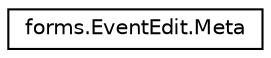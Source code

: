 digraph "Graphical Class Hierarchy"
{
  edge [fontname="Helvetica",fontsize="10",labelfontname="Helvetica",labelfontsize="10"];
  node [fontname="Helvetica",fontsize="10",shape=record];
  rankdir="LR";
  Node1 [label="forms.EventEdit.Meta",height=0.2,width=0.4,color="black", fillcolor="white", style="filled",URL="$classforms_1_1_event_edit_1_1_meta.html"];
}
